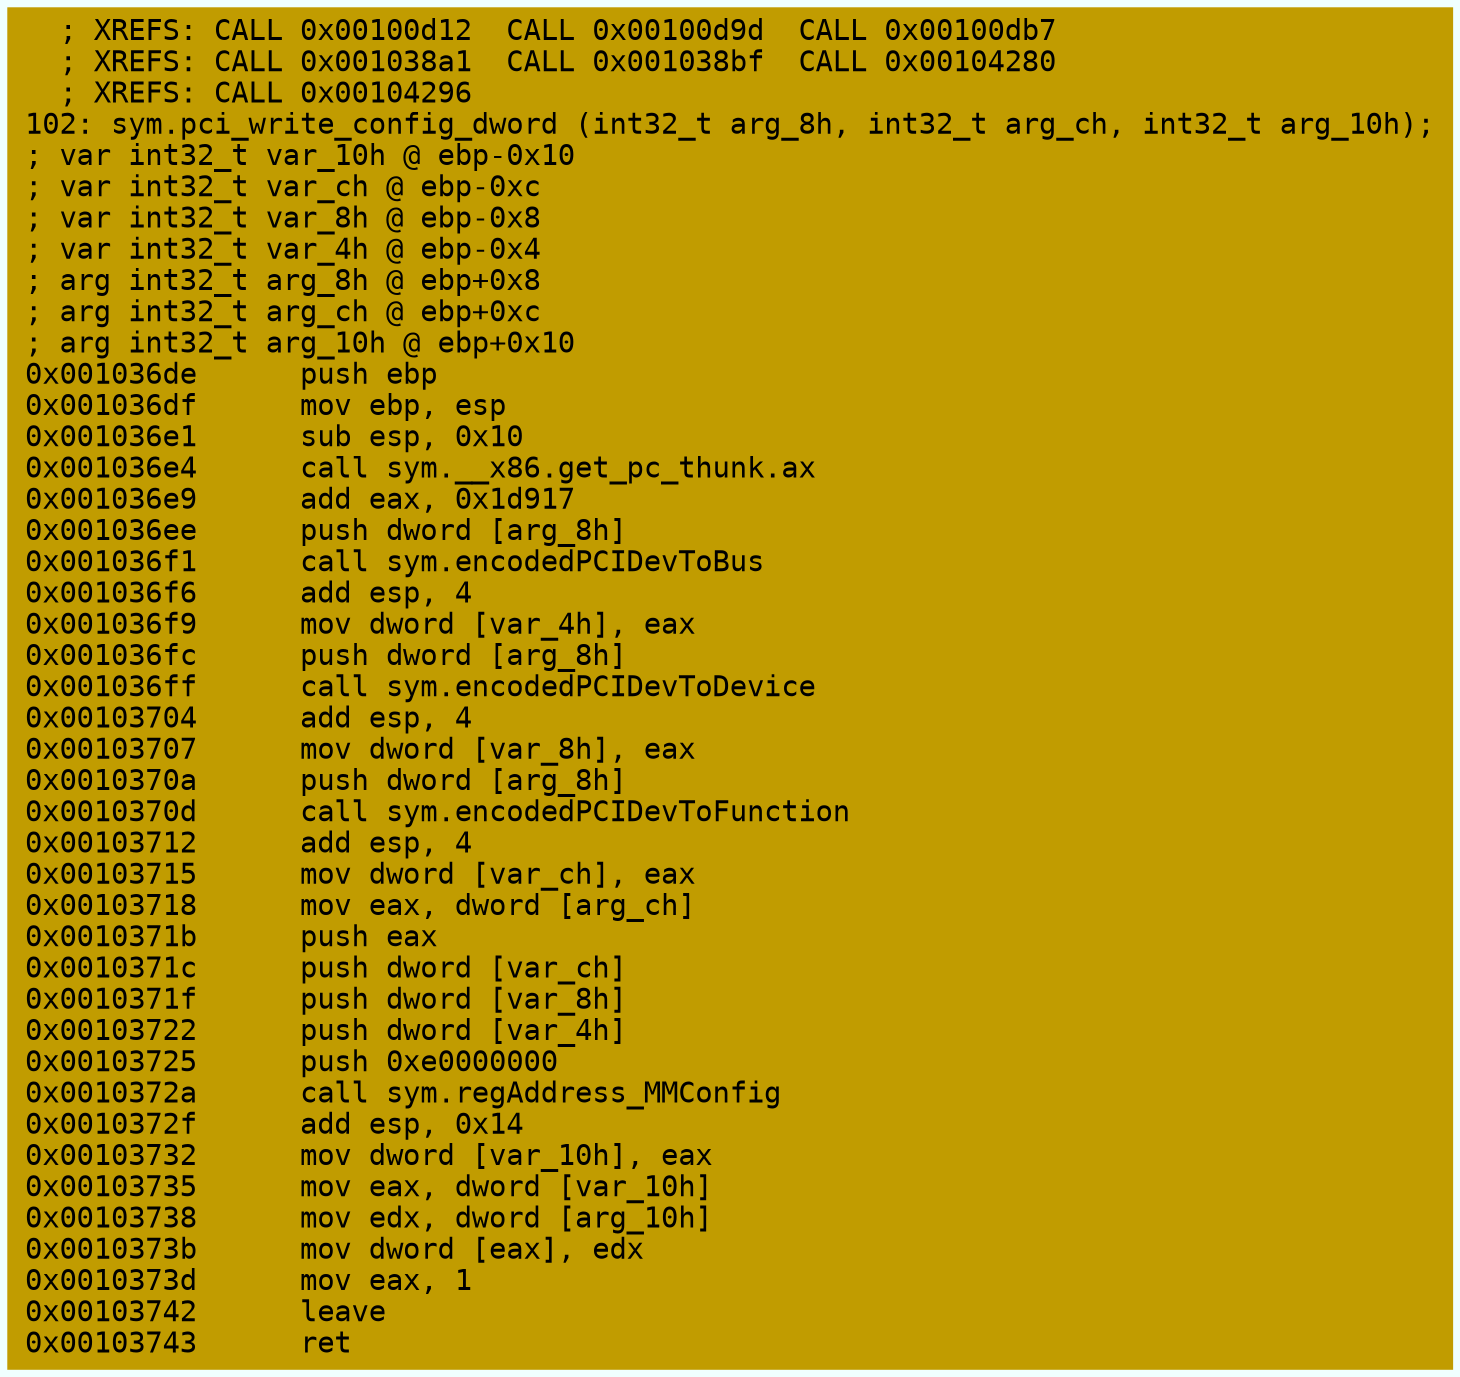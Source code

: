 digraph code {
	graph [bgcolor=azure fontsize=8 fontname="Courier" splines="ortho"];
	node [fillcolor=gray style=filled shape=box];
	edge [arrowhead="normal"];
	"0x001036de" [URL="sym.pci_write_config_dword/0x001036de", fillcolor="#c19c00",color="#c19c00", fontname="Courier",label="  ; XREFS: CALL 0x00100d12  CALL 0x00100d9d  CALL 0x00100db7  \l  ; XREFS: CALL 0x001038a1  CALL 0x001038bf  CALL 0x00104280  \l  ; XREFS: CALL 0x00104296  \l102: sym.pci_write_config_dword (int32_t arg_8h, int32_t arg_ch, int32_t arg_10h);\l; var int32_t var_10h @ ebp-0x10\l; var int32_t var_ch @ ebp-0xc\l; var int32_t var_8h @ ebp-0x8\l; var int32_t var_4h @ ebp-0x4\l; arg int32_t arg_8h @ ebp+0x8\l; arg int32_t arg_ch @ ebp+0xc\l; arg int32_t arg_10h @ ebp+0x10\l0x001036de      push ebp\l0x001036df      mov ebp, esp\l0x001036e1      sub esp, 0x10\l0x001036e4      call sym.__x86.get_pc_thunk.ax\l0x001036e9      add eax, 0x1d917\l0x001036ee      push dword [arg_8h]\l0x001036f1      call sym.encodedPCIDevToBus\l0x001036f6      add esp, 4\l0x001036f9      mov dword [var_4h], eax\l0x001036fc      push dword [arg_8h]\l0x001036ff      call sym.encodedPCIDevToDevice\l0x00103704      add esp, 4\l0x00103707      mov dword [var_8h], eax\l0x0010370a      push dword [arg_8h]\l0x0010370d      call sym.encodedPCIDevToFunction\l0x00103712      add esp, 4\l0x00103715      mov dword [var_ch], eax\l0x00103718      mov eax, dword [arg_ch]\l0x0010371b      push eax\l0x0010371c      push dword [var_ch]\l0x0010371f      push dword [var_8h]\l0x00103722      push dword [var_4h]\l0x00103725      push 0xe0000000\l0x0010372a      call sym.regAddress_MMConfig\l0x0010372f      add esp, 0x14\l0x00103732      mov dword [var_10h], eax\l0x00103735      mov eax, dword [var_10h]\l0x00103738      mov edx, dword [arg_10h]\l0x0010373b      mov dword [eax], edx\l0x0010373d      mov eax, 1\l0x00103742      leave\l0x00103743      ret\l"]
}
